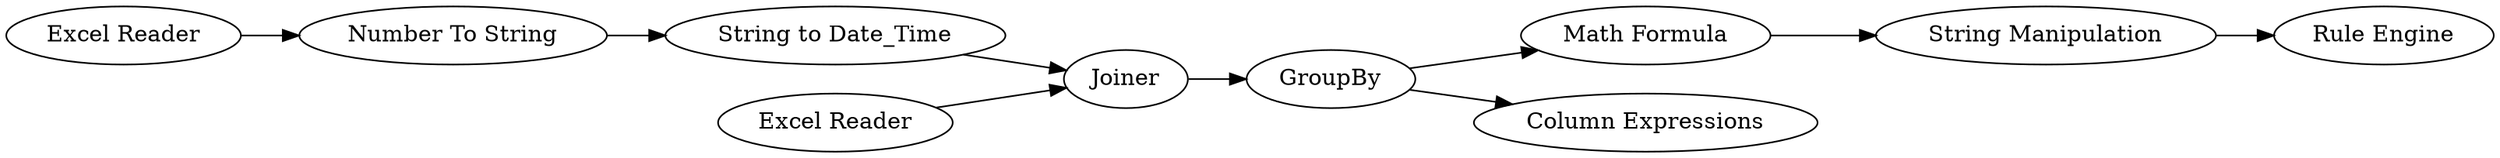 digraph {
	46 [label="String Manipulation"]
	55 [label="Math Formula"]
	77 [label="Excel Reader"]
	78 [label="Number To String"]
	79 [label="String to Date_Time"]
	80 [label="Excel Reader"]
	81 [label=Joiner]
	82 [label=GroupBy]
	87 [label="Column Expressions"]
	151 [label="Rule Engine"]
	46 -> 151
	55 -> 46
	77 -> 78
	78 -> 79
	79 -> 81
	80 -> 81
	81 -> 82
	82 -> 55
	82 -> 87
	rankdir=LR
}
